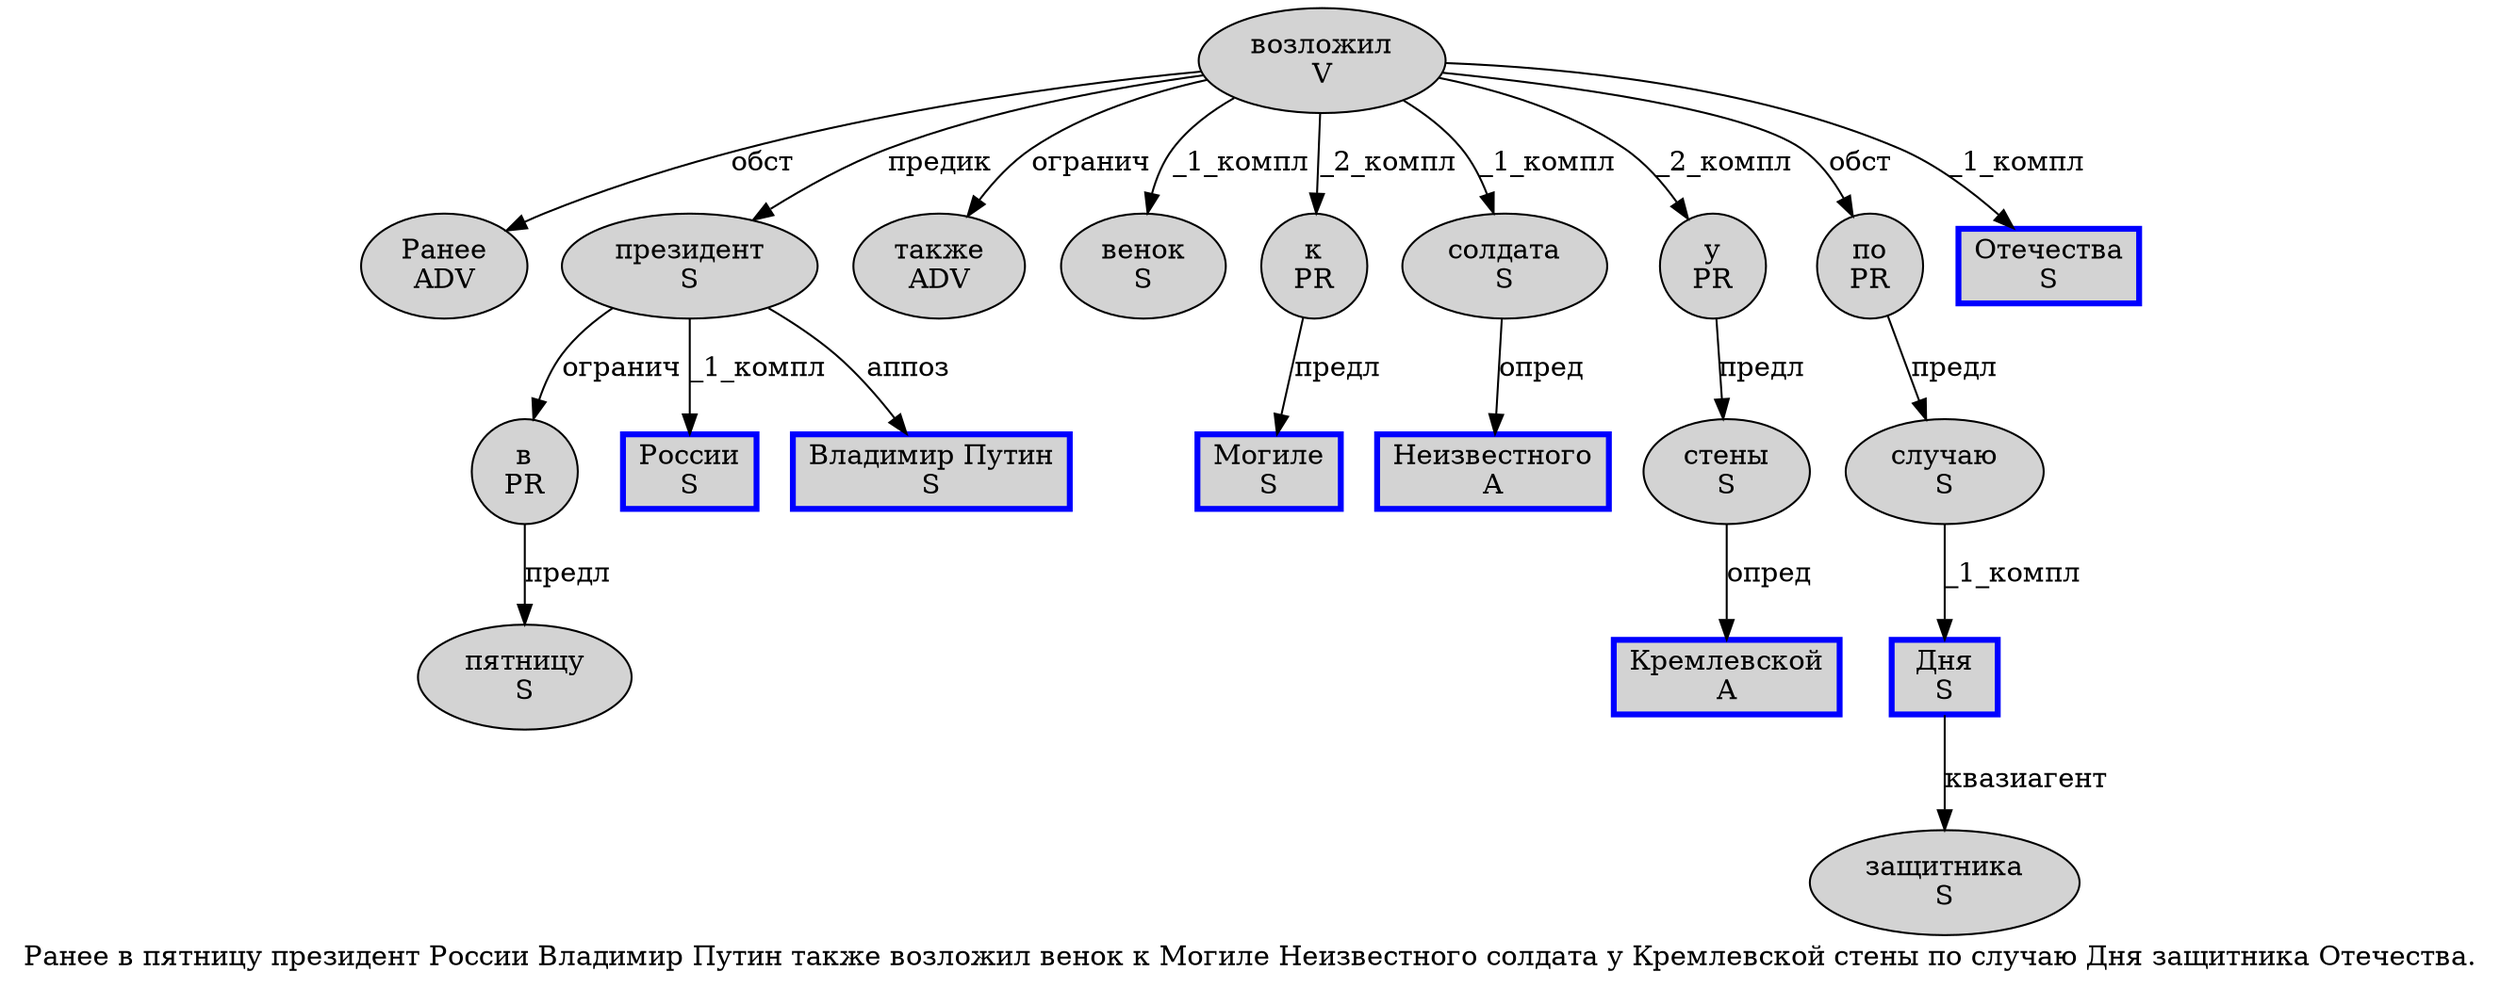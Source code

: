 digraph SENTENCE_398 {
	graph [label="Ранее в пятницу президент России Владимир Путин также возложил венок к Могиле Неизвестного солдата у Кремлевской стены по случаю Дня защитника Отечества."]
	node [style=filled]
		0 [label="Ранее
ADV" color="" fillcolor=lightgray penwidth=1 shape=ellipse]
		1 [label="в
PR" color="" fillcolor=lightgray penwidth=1 shape=ellipse]
		2 [label="пятницу
S" color="" fillcolor=lightgray penwidth=1 shape=ellipse]
		3 [label="президент
S" color="" fillcolor=lightgray penwidth=1 shape=ellipse]
		4 [label="России
S" color=blue fillcolor=lightgray penwidth=3 shape=box]
		5 [label="Владимир Путин
S" color=blue fillcolor=lightgray penwidth=3 shape=box]
		6 [label="также
ADV" color="" fillcolor=lightgray penwidth=1 shape=ellipse]
		7 [label="возложил
V" color="" fillcolor=lightgray penwidth=1 shape=ellipse]
		8 [label="венок
S" color="" fillcolor=lightgray penwidth=1 shape=ellipse]
		9 [label="к
PR" color="" fillcolor=lightgray penwidth=1 shape=ellipse]
		10 [label="Могиле
S" color=blue fillcolor=lightgray penwidth=3 shape=box]
		11 [label="Неизвестного
A" color=blue fillcolor=lightgray penwidth=3 shape=box]
		12 [label="солдата
S" color="" fillcolor=lightgray penwidth=1 shape=ellipse]
		13 [label="у
PR" color="" fillcolor=lightgray penwidth=1 shape=ellipse]
		14 [label="Кремлевской
A" color=blue fillcolor=lightgray penwidth=3 shape=box]
		15 [label="стены
S" color="" fillcolor=lightgray penwidth=1 shape=ellipse]
		16 [label="по
PR" color="" fillcolor=lightgray penwidth=1 shape=ellipse]
		17 [label="случаю
S" color="" fillcolor=lightgray penwidth=1 shape=ellipse]
		18 [label="Дня
S" color=blue fillcolor=lightgray penwidth=3 shape=box]
		19 [label="защитника
S" color="" fillcolor=lightgray penwidth=1 shape=ellipse]
		20 [label="Отечества
S" color=blue fillcolor=lightgray penwidth=3 shape=box]
			18 -> 19 [label="квазиагент"]
			1 -> 2 [label="предл"]
			12 -> 11 [label="опред"]
			13 -> 15 [label="предл"]
			15 -> 14 [label="опред"]
			7 -> 0 [label="обст"]
			7 -> 3 [label="предик"]
			7 -> 6 [label="огранич"]
			7 -> 8 [label="_1_компл"]
			7 -> 9 [label="_2_компл"]
			7 -> 12 [label="_1_компл"]
			7 -> 13 [label="_2_компл"]
			7 -> 16 [label="обст"]
			7 -> 20 [label="_1_компл"]
			17 -> 18 [label="_1_компл"]
			16 -> 17 [label="предл"]
			3 -> 1 [label="огранич"]
			3 -> 4 [label="_1_компл"]
			3 -> 5 [label="аппоз"]
			9 -> 10 [label="предл"]
}